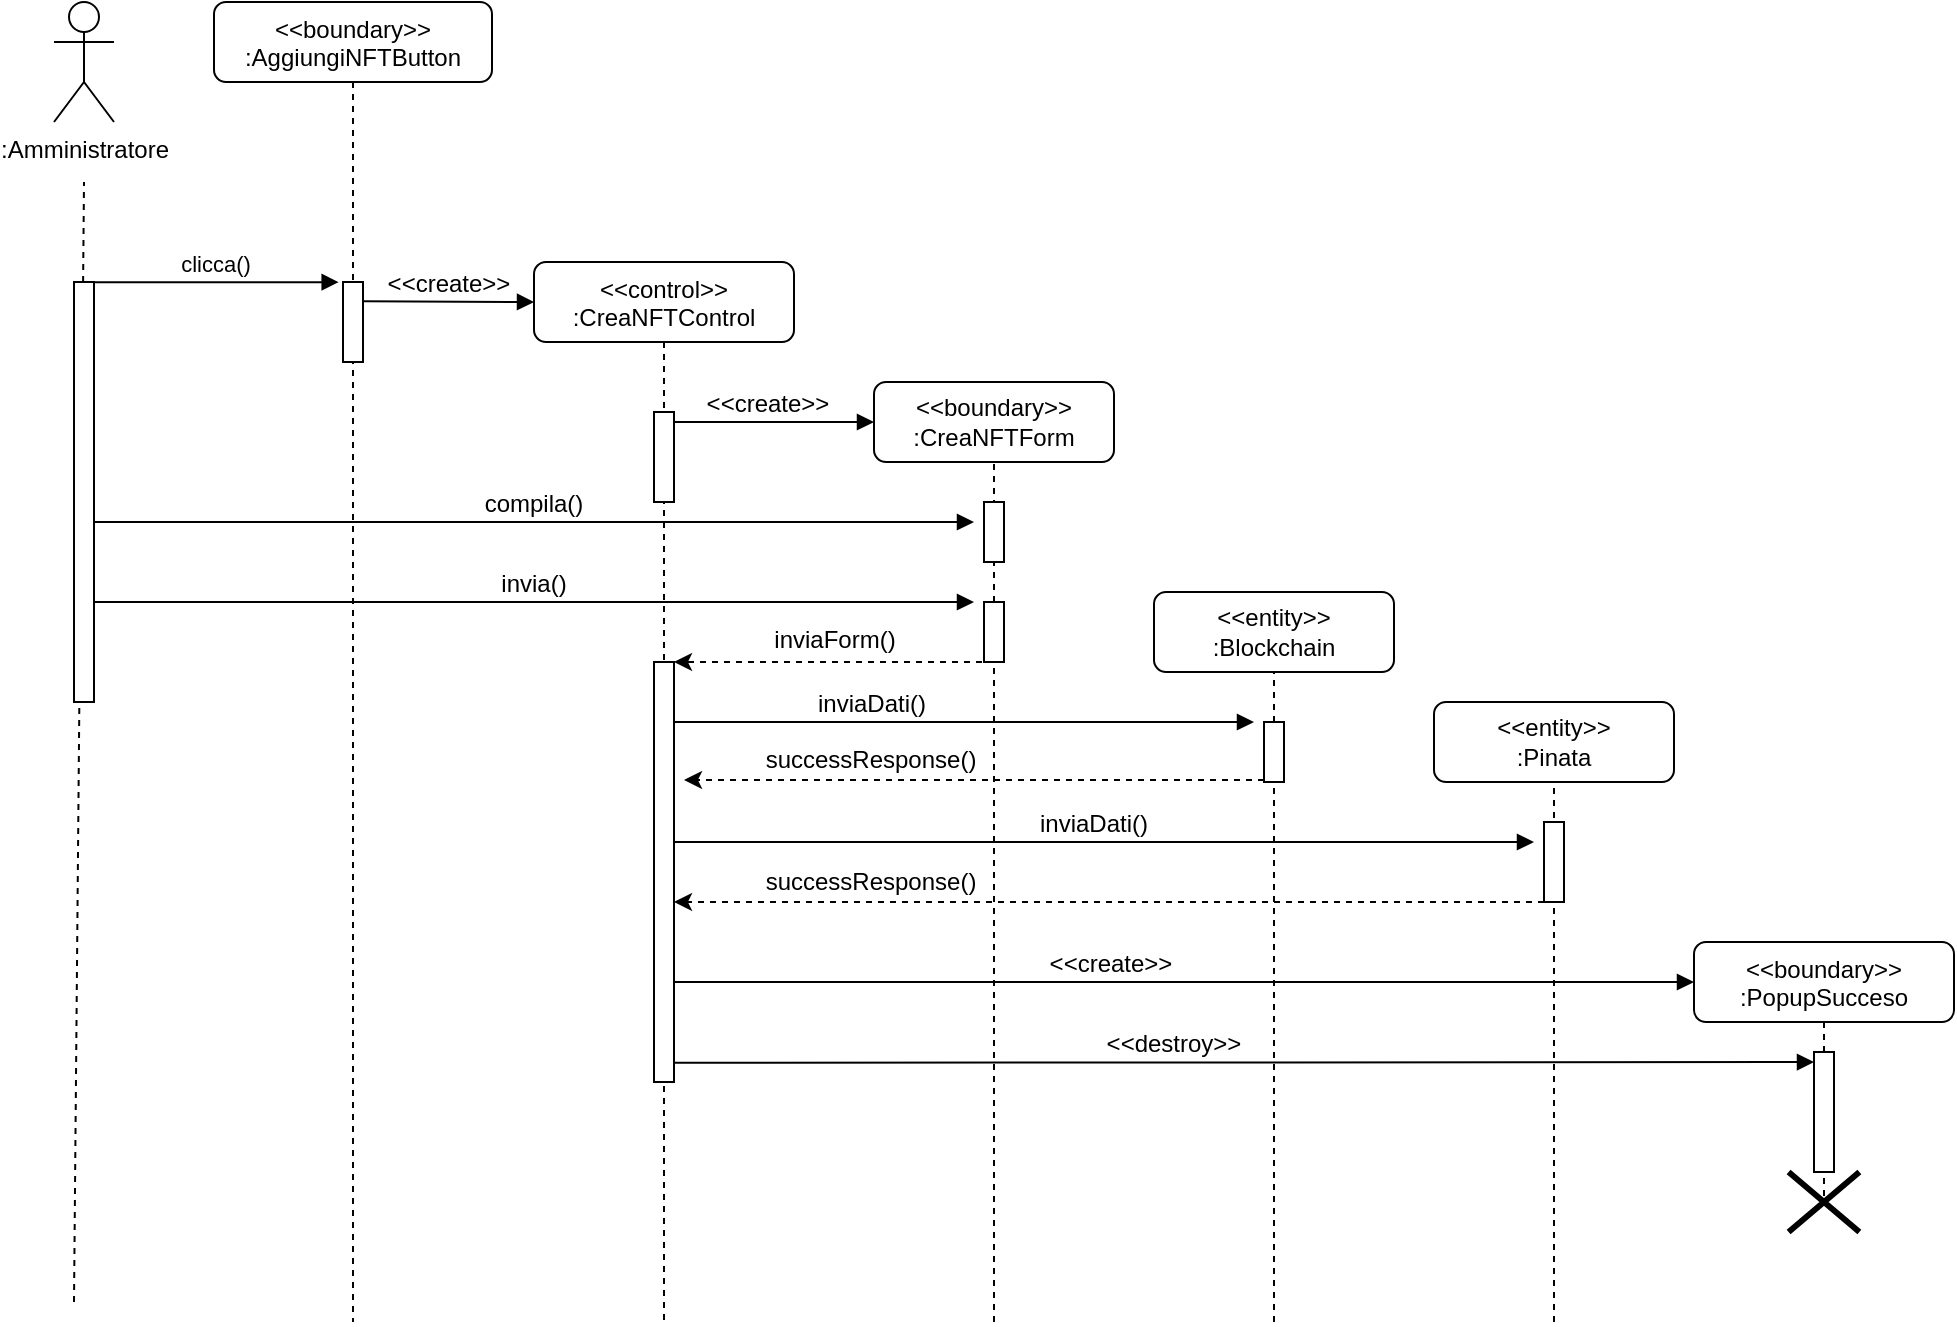 <mxfile version="20.8.20" type="device"><diagram id="kgpKYQtTHZ0yAKxKKP6v" name="Page-1"><mxGraphModel dx="1235" dy="624" grid="1" gridSize="10" guides="1" tooltips="1" connect="1" arrows="1" fold="1" page="1" pageScale="1" pageWidth="850" pageHeight="1100" math="0" shadow="0"><root><mxCell id="0"/><mxCell id="1" parent="0"/><mxCell id="3nuBFxr9cyL0pnOWT2aG-1" value="&lt;&lt;boundary&gt;&gt;&#xA;:AggiungiNFTButton" style="shape=umlLifeline;perimeter=lifelinePerimeter;container=1;collapsible=0;recursiveResize=0;rounded=1;shadow=0;strokeWidth=1;fontSize=12;" parent="1" vertex="1"><mxGeometry x="120" y="60" width="139" height="660" as="geometry"/></mxCell><mxCell id="3nuBFxr9cyL0pnOWT2aG-4" value="" style="points=[];perimeter=orthogonalPerimeter;rounded=0;shadow=0;strokeWidth=1;" parent="3nuBFxr9cyL0pnOWT2aG-1" vertex="1"><mxGeometry x="64.5" y="140" width="10" height="40" as="geometry"/></mxCell><mxCell id="g58MppRIy_QzxtHVb4aZ-6" value="&lt;&lt;create&gt;&gt;" style="verticalAlign=bottom;endArrow=block;shadow=0;strokeWidth=1;fontSize=12;" parent="3nuBFxr9cyL0pnOWT2aG-1" edge="1"><mxGeometry relative="1" as="geometry"><mxPoint x="74.5" y="149.66" as="sourcePoint"/><mxPoint x="160" y="150" as="targetPoint"/></mxGeometry></mxCell><mxCell id="3nuBFxr9cyL0pnOWT2aG-5" value="&lt;&lt;control&gt;&gt;&#xA;:CreaNFTControl" style="shape=umlLifeline;perimeter=lifelinePerimeter;container=1;collapsible=0;recursiveResize=0;rounded=1;shadow=0;strokeWidth=1;" parent="1" vertex="1"><mxGeometry x="280" y="190" width="130" height="530" as="geometry"/></mxCell><mxCell id="3nuBFxr9cyL0pnOWT2aG-6" value="" style="points=[];perimeter=orthogonalPerimeter;rounded=0;shadow=0;strokeWidth=1;" parent="3nuBFxr9cyL0pnOWT2aG-5" vertex="1"><mxGeometry x="60" y="75" width="10" height="45" as="geometry"/></mxCell><mxCell id="QiP6Z1ffQyof4i1S17um-10" value="" style="points=[];perimeter=orthogonalPerimeter;rounded=0;shadow=0;strokeWidth=1;" parent="3nuBFxr9cyL0pnOWT2aG-5" vertex="1"><mxGeometry x="60" y="200" width="10" height="210" as="geometry"/></mxCell><mxCell id="91we7fAPAv-t_49dL8Lv-7" value="invia()" style="verticalAlign=bottom;endArrow=block;shadow=0;strokeWidth=1;exitX=1;exitY=0.658;exitDx=0;exitDy=0;exitPerimeter=0;fontSize=12;" edge="1" parent="3nuBFxr9cyL0pnOWT2aG-5"><mxGeometry relative="1" as="geometry"><mxPoint x="-220" y="170.02" as="sourcePoint"/><mxPoint x="220" y="170" as="targetPoint"/></mxGeometry></mxCell><mxCell id="91we7fAPAv-t_49dL8Lv-9" value="" style="endArrow=classic;html=1;rounded=0;dashed=1;" edge="1" parent="3nuBFxr9cyL0pnOWT2aG-5"><mxGeometry width="50" height="50" relative="1" as="geometry"><mxPoint x="230" y="200" as="sourcePoint"/><mxPoint x="70" y="200" as="targetPoint"/></mxGeometry></mxCell><mxCell id="91we7fAPAv-t_49dL8Lv-13" value="inviaDati()" style="verticalAlign=bottom;endArrow=block;shadow=0;strokeWidth=1;fontSize=12;exitX=1;exitY=0.429;exitDx=0;exitDy=0;exitPerimeter=0;" edge="1" parent="3nuBFxr9cyL0pnOWT2aG-5"><mxGeometry x="-0.023" relative="1" as="geometry"><mxPoint x="70" y="290" as="sourcePoint"/><mxPoint x="500" y="290" as="targetPoint"/><Array as="points"><mxPoint x="232.5" y="290"/></Array><mxPoint as="offset"/></mxGeometry></mxCell><mxCell id="3nuBFxr9cyL0pnOWT2aG-8" value="clicca()" style="verticalAlign=bottom;endArrow=block;shadow=0;strokeWidth=1;entryX=-0.217;entryY=0.002;entryDx=0;entryDy=0;entryPerimeter=0;" parent="1" source="3nuBFxr9cyL0pnOWT2aG-2" target="3nuBFxr9cyL0pnOWT2aG-4" edge="1"><mxGeometry relative="1" as="geometry"><mxPoint x="470" y="190" as="sourcePoint"/><mxPoint x="190" y="200" as="targetPoint"/></mxGeometry></mxCell><mxCell id="g58MppRIy_QzxtHVb4aZ-1" value=":Amministratore" style="shape=umlActor;verticalLabelPosition=bottom;verticalAlign=top;html=1;outlineConnect=0;" parent="1" vertex="1"><mxGeometry x="40" y="60" width="30" height="60" as="geometry"/></mxCell><mxCell id="g58MppRIy_QzxtHVb4aZ-2" value="" style="endArrow=none;dashed=1;html=1;rounded=0;" parent="1" edge="1"><mxGeometry width="50" height="50" relative="1" as="geometry"><mxPoint x="50" y="710" as="sourcePoint"/><mxPoint x="55" y="150" as="targetPoint"/></mxGeometry></mxCell><mxCell id="3nuBFxr9cyL0pnOWT2aG-2" value="" style="points=[];perimeter=orthogonalPerimeter;rounded=0;shadow=0;strokeWidth=1;" parent="1" vertex="1"><mxGeometry x="50" y="200" width="10" height="210" as="geometry"/></mxCell><mxCell id="QiP6Z1ffQyof4i1S17um-18" value="inviaDati()" style="verticalAlign=bottom;endArrow=block;shadow=0;strokeWidth=1;fontSize=12;" parent="1" edge="1"><mxGeometry x="-0.318" relative="1" as="geometry"><mxPoint x="350" y="420" as="sourcePoint"/><mxPoint x="640" y="420" as="targetPoint"/><Array as="points"><mxPoint x="512.5" y="420"/></Array><mxPoint as="offset"/></mxGeometry></mxCell><mxCell id="QiP6Z1ffQyof4i1S17um-31" value="&amp;lt;&amp;lt;entity&amp;gt;&amp;gt;&lt;br&gt;:Blockchain" style="rounded=1;whiteSpace=wrap;html=1;" parent="1" vertex="1"><mxGeometry x="590" y="355" width="120" height="40" as="geometry"/></mxCell><mxCell id="QiP6Z1ffQyof4i1S17um-36" value="" style="endArrow=none;dashed=1;html=1;rounded=0;entryX=0.5;entryY=1;entryDx=0;entryDy=0;startArrow=none;" parent="1" source="yZ2-VCKa9zbm5TLDJxv_-16" target="QiP6Z1ffQyof4i1S17um-31" edge="1"><mxGeometry width="50" height="50" relative="1" as="geometry"><mxPoint x="660" y="590" as="sourcePoint"/><mxPoint x="660" y="310" as="targetPoint"/></mxGeometry></mxCell><mxCell id="yZ2-VCKa9zbm5TLDJxv_-16" value="" style="points=[];perimeter=orthogonalPerimeter;rounded=0;shadow=0;strokeWidth=1;" parent="1" vertex="1"><mxGeometry x="645" y="420" width="10" height="30" as="geometry"/></mxCell><mxCell id="yZ2-VCKa9zbm5TLDJxv_-17" value="" style="endArrow=none;dashed=1;html=1;rounded=0;entryX=0.5;entryY=1;entryDx=0;entryDy=0;entryPerimeter=0;" parent="1" target="yZ2-VCKa9zbm5TLDJxv_-16" edge="1"><mxGeometry width="50" height="50" relative="1" as="geometry"><mxPoint x="650" y="720" as="sourcePoint"/><mxPoint x="682.5" y="450" as="targetPoint"/></mxGeometry></mxCell><mxCell id="yZ2-VCKa9zbm5TLDJxv_-23" value="successResponse()" style="text;html=1;align=center;verticalAlign=middle;resizable=0;points=[];autosize=1;strokeColor=none;fillColor=none;" parent="1" vertex="1"><mxGeometry x="383" y="424" width="130" height="30" as="geometry"/></mxCell><mxCell id="yZ2-VCKa9zbm5TLDJxv_-51" value="&lt;&lt;boundary&gt;&gt;&#xA;:PopupSucceso" style="shape=umlLifeline;perimeter=lifelinePerimeter;container=1;collapsible=0;recursiveResize=0;rounded=1;shadow=0;strokeWidth=1;" parent="1" vertex="1"><mxGeometry x="860" y="530" width="130" height="130" as="geometry"/></mxCell><mxCell id="yZ2-VCKa9zbm5TLDJxv_-52" value="" style="points=[];perimeter=orthogonalPerimeter;rounded=0;shadow=0;strokeWidth=1;" parent="yZ2-VCKa9zbm5TLDJxv_-51" vertex="1"><mxGeometry x="60" y="55" width="10" height="60" as="geometry"/></mxCell><mxCell id="yZ2-VCKa9zbm5TLDJxv_-54" value="" style="shape=umlDestroy;whiteSpace=wrap;html=1;strokeWidth=3;" parent="yZ2-VCKa9zbm5TLDJxv_-51" vertex="1"><mxGeometry x="47.3" y="115" width="35.39" height="30" as="geometry"/></mxCell><mxCell id="yZ2-VCKa9zbm5TLDJxv_-57" value="" style="endArrow=classic;html=1;rounded=0;dashed=1;" parent="1" edge="1"><mxGeometry width="50" height="50" relative="1" as="geometry"><mxPoint x="645" y="449" as="sourcePoint"/><mxPoint x="355" y="449" as="targetPoint"/></mxGeometry></mxCell><mxCell id="yZ2-VCKa9zbm5TLDJxv_-50" value="&lt;&lt;create&gt;&gt;" style="verticalAlign=bottom;endArrow=block;shadow=0;strokeWidth=1;fontSize=12;" parent="1" edge="1"><mxGeometry x="-0.143" relative="1" as="geometry"><mxPoint x="350" y="550" as="sourcePoint"/><mxPoint x="860" y="550" as="targetPoint"/><Array as="points"><mxPoint x="395" y="550"/></Array><mxPoint as="offset"/></mxGeometry></mxCell><mxCell id="yZ2-VCKa9zbm5TLDJxv_-55" value="compila()" style="verticalAlign=bottom;endArrow=block;shadow=0;strokeWidth=1;exitX=1;exitY=0.658;exitDx=0;exitDy=0;exitPerimeter=0;fontSize=12;" parent="1" edge="1"><mxGeometry relative="1" as="geometry"><mxPoint x="60" y="320.02" as="sourcePoint"/><mxPoint x="500" y="320" as="targetPoint"/></mxGeometry></mxCell><mxCell id="91we7fAPAv-t_49dL8Lv-1" value="&lt;&lt;create&gt;&gt;" style="verticalAlign=bottom;endArrow=block;shadow=0;strokeWidth=1;fontSize=12;" edge="1" parent="1"><mxGeometry x="-0.064" relative="1" as="geometry"><mxPoint x="350" y="270" as="sourcePoint"/><mxPoint x="450" y="270" as="targetPoint"/><mxPoint as="offset"/></mxGeometry></mxCell><mxCell id="91we7fAPAv-t_49dL8Lv-2" value="&amp;lt;&amp;lt;boundary&amp;gt;&amp;gt;&lt;br&gt;:CreaNFTForm" style="rounded=1;whiteSpace=wrap;html=1;" vertex="1" parent="1"><mxGeometry x="450" y="250" width="120" height="40" as="geometry"/></mxCell><mxCell id="91we7fAPAv-t_49dL8Lv-6" value="" style="endArrow=none;dashed=1;html=1;rounded=0;entryX=0.5;entryY=1;entryDx=0;entryDy=0;" edge="1" parent="1" target="91we7fAPAv-t_49dL8Lv-2"><mxGeometry width="50" height="50" relative="1" as="geometry"><mxPoint x="510" y="720" as="sourcePoint"/><mxPoint x="510" y="290" as="targetPoint"/></mxGeometry></mxCell><mxCell id="91we7fAPAv-t_49dL8Lv-5" value="" style="points=[];perimeter=orthogonalPerimeter;rounded=0;shadow=0;strokeWidth=1;" vertex="1" parent="1"><mxGeometry x="505" y="310" width="10" height="30" as="geometry"/></mxCell><mxCell id="91we7fAPAv-t_49dL8Lv-8" value="" style="points=[];perimeter=orthogonalPerimeter;rounded=0;shadow=0;strokeWidth=1;" vertex="1" parent="1"><mxGeometry x="505" y="360" width="10" height="30" as="geometry"/></mxCell><mxCell id="91we7fAPAv-t_49dL8Lv-12" value="inviaForm()" style="text;html=1;align=center;verticalAlign=middle;resizable=0;points=[];autosize=1;strokeColor=none;fillColor=none;" vertex="1" parent="1"><mxGeometry x="390" y="364" width="80" height="30" as="geometry"/></mxCell><mxCell id="91we7fAPAv-t_49dL8Lv-14" value="&amp;lt;&amp;lt;entity&amp;gt;&amp;gt;&lt;br&gt;:Pinata" style="rounded=1;whiteSpace=wrap;html=1;" vertex="1" parent="1"><mxGeometry x="730" y="410" width="120" height="40" as="geometry"/></mxCell><mxCell id="91we7fAPAv-t_49dL8Lv-16" value="" style="endArrow=none;dashed=1;html=1;rounded=0;entryX=0.5;entryY=1;entryDx=0;entryDy=0;" edge="1" parent="1" target="91we7fAPAv-t_49dL8Lv-14"><mxGeometry width="50" height="50" relative="1" as="geometry"><mxPoint x="790" y="720" as="sourcePoint"/><mxPoint x="822.5" y="500" as="targetPoint"/></mxGeometry></mxCell><mxCell id="91we7fAPAv-t_49dL8Lv-15" value="" style="points=[];perimeter=orthogonalPerimeter;rounded=0;shadow=0;strokeWidth=1;" vertex="1" parent="1"><mxGeometry x="785" y="470" width="10" height="40" as="geometry"/></mxCell><mxCell id="91we7fAPAv-t_49dL8Lv-18" value="" style="endArrow=classic;html=1;rounded=0;dashed=1;" edge="1" parent="1"><mxGeometry width="50" height="50" relative="1" as="geometry"><mxPoint x="785" y="510" as="sourcePoint"/><mxPoint x="350" y="510" as="targetPoint"/></mxGeometry></mxCell><mxCell id="91we7fAPAv-t_49dL8Lv-19" value="successResponse()" style="text;html=1;align=center;verticalAlign=middle;resizable=0;points=[];autosize=1;strokeColor=none;fillColor=none;" vertex="1" parent="1"><mxGeometry x="383" y="485" width="130" height="30" as="geometry"/></mxCell><mxCell id="yZ2-VCKa9zbm5TLDJxv_-59" value="&lt;&lt;destroy&gt;&gt;" style="verticalAlign=bottom;endArrow=block;shadow=0;strokeWidth=1;fontSize=12;" parent="1" edge="1"><mxGeometry x="-0.123" relative="1" as="geometry"><mxPoint x="350" y="590.4" as="sourcePoint"/><mxPoint x="920" y="590" as="targetPoint"/><mxPoint as="offset"/></mxGeometry></mxCell></root></mxGraphModel></diagram></mxfile>